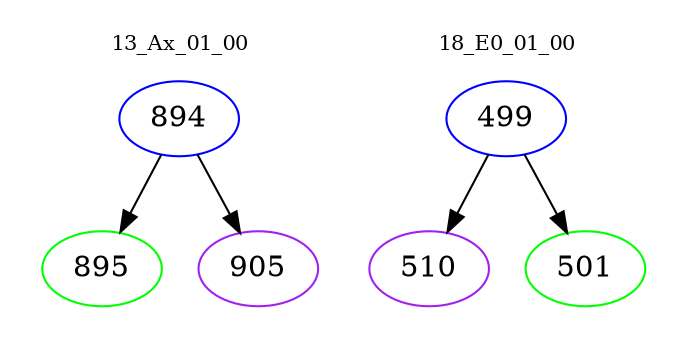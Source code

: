 digraph{
subgraph cluster_0 {
color = white
label = "13_Ax_01_00";
fontsize=10;
T0_894 [label="894", color="blue"]
T0_894 -> T0_895 [color="black"]
T0_895 [label="895", color="green"]
T0_894 -> T0_905 [color="black"]
T0_905 [label="905", color="purple"]
}
subgraph cluster_1 {
color = white
label = "18_E0_01_00";
fontsize=10;
T1_499 [label="499", color="blue"]
T1_499 -> T1_510 [color="black"]
T1_510 [label="510", color="purple"]
T1_499 -> T1_501 [color="black"]
T1_501 [label="501", color="green"]
}
}
